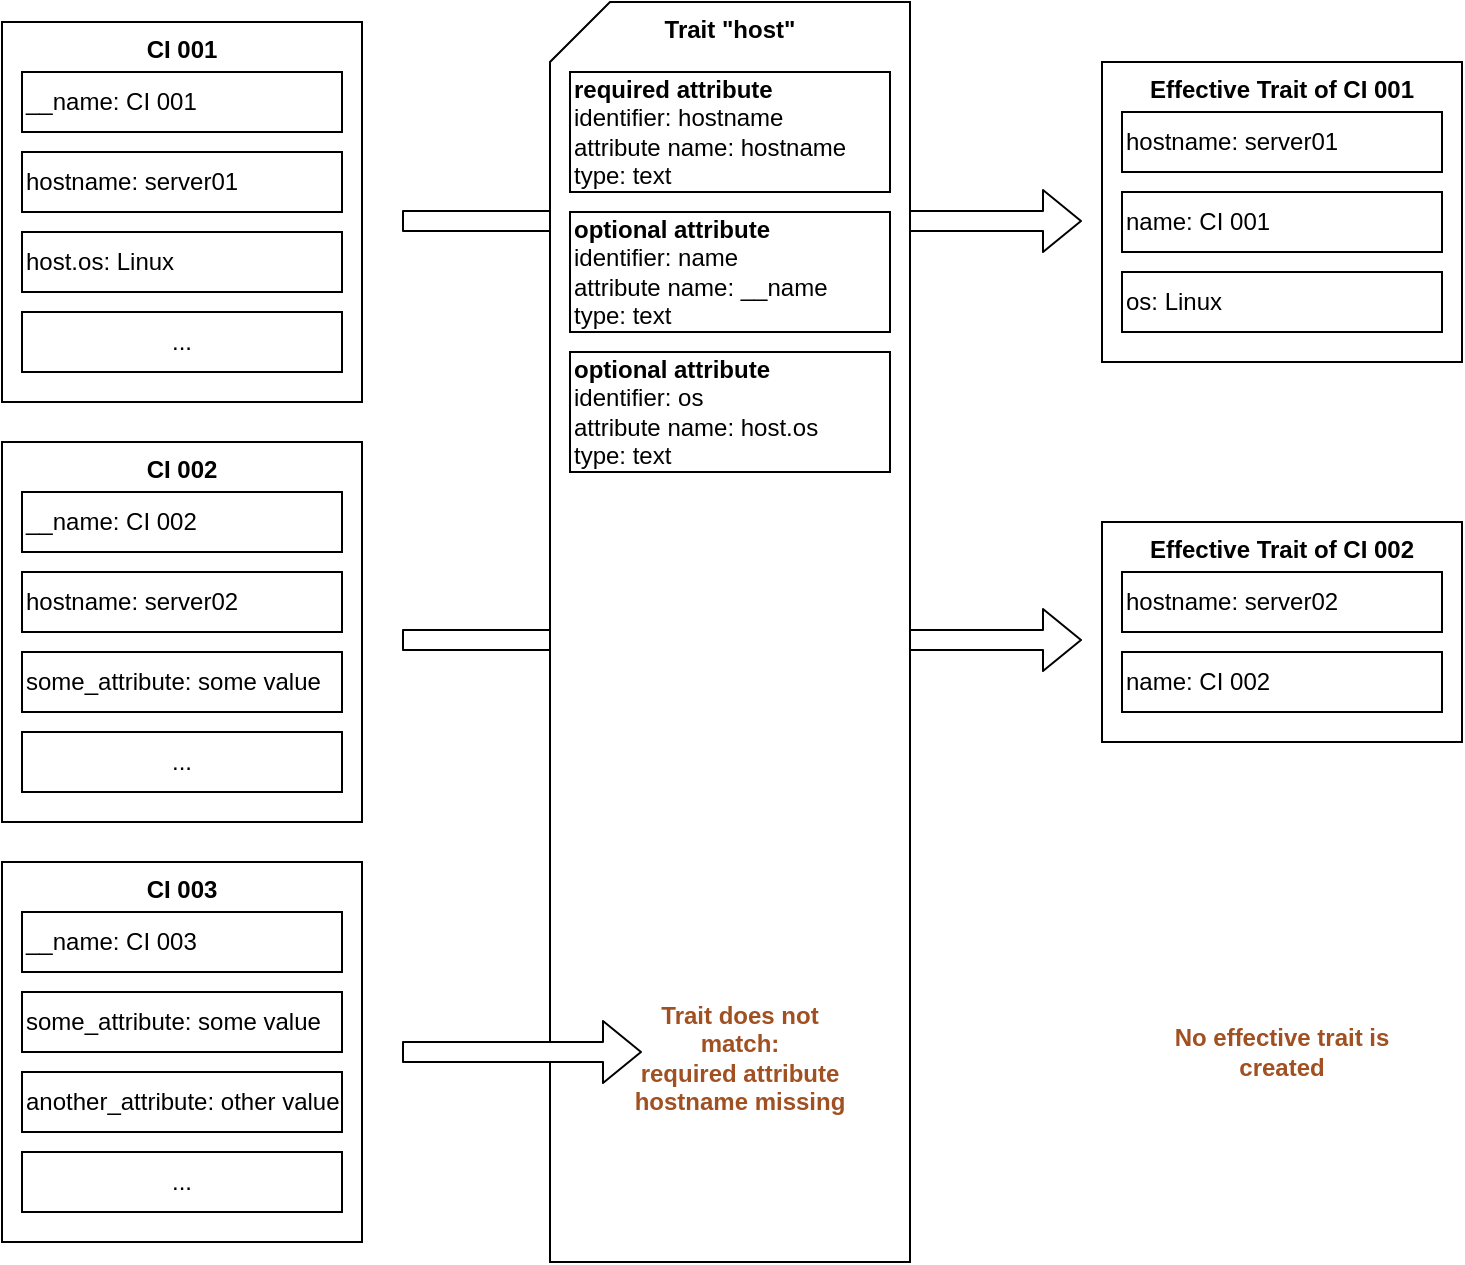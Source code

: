 <mxfile version="14.6.13" type="device"><diagram id="WE7nr96P2VB_gTAp4Af9" name="Seite-1"><mxGraphModel dx="1182" dy="784" grid="1" gridSize="10" guides="1" tooltips="1" connect="1" arrows="1" fold="1" page="1" pageScale="1" pageWidth="827" pageHeight="1169" math="0" shadow="0"><root><mxCell id="0"/><mxCell id="1" parent="0"/><mxCell id="3jk8GzVYjv_M3SppFLzJ-38" value="" style="shape=flexArrow;endArrow=classic;html=1;fillColor=#ffffff;" edge="1" parent="1"><mxGeometry width="50" height="50" relative="1" as="geometry"><mxPoint x="249" y="339" as="sourcePoint"/><mxPoint x="589" y="339" as="targetPoint"/></mxGeometry></mxCell><mxCell id="3jk8GzVYjv_M3SppFLzJ-37" value="" style="shape=flexArrow;endArrow=classic;html=1;fillColor=#ffffff;" edge="1" parent="1"><mxGeometry width="50" height="50" relative="1" as="geometry"><mxPoint x="249" y="129.5" as="sourcePoint"/><mxPoint x="589" y="129.5" as="targetPoint"/></mxGeometry></mxCell><mxCell id="3jk8GzVYjv_M3SppFLzJ-1" value="CI 001" style="rounded=0;whiteSpace=wrap;html=1;verticalAlign=top;fontStyle=1" vertex="1" parent="1"><mxGeometry x="49" y="30" width="180" height="190" as="geometry"/></mxCell><mxCell id="3jk8GzVYjv_M3SppFLzJ-2" value="hostname: server01" style="rounded=0;whiteSpace=wrap;html=1;align=left;" vertex="1" parent="1"><mxGeometry x="59" y="95" width="160" height="30" as="geometry"/></mxCell><mxCell id="3jk8GzVYjv_M3SppFLzJ-3" value="host.os: Linux" style="rounded=0;whiteSpace=wrap;html=1;align=left;" vertex="1" parent="1"><mxGeometry x="59" y="135" width="160" height="30" as="geometry"/></mxCell><mxCell id="3jk8GzVYjv_M3SppFLzJ-8" value="..." style="rounded=0;whiteSpace=wrap;html=1;align=center;" vertex="1" parent="1"><mxGeometry x="59" y="175" width="160" height="30" as="geometry"/></mxCell><mxCell id="3jk8GzVYjv_M3SppFLzJ-9" value="Trait &quot;host&quot;" style="shape=card;whiteSpace=wrap;html=1;align=center;verticalAlign=top;fontStyle=1" vertex="1" parent="1"><mxGeometry x="323" y="20" width="180" height="630" as="geometry"/></mxCell><mxCell id="3jk8GzVYjv_M3SppFLzJ-10" value="&lt;b&gt;required attribute&amp;nbsp;&lt;br&gt;&lt;/b&gt;identifier: hostname&lt;br&gt;attribute name: hostname&lt;br&gt;type: text" style="rounded=0;whiteSpace=wrap;html=1;align=left;" vertex="1" parent="1"><mxGeometry x="333" y="55" width="160" height="60" as="geometry"/></mxCell><mxCell id="3jk8GzVYjv_M3SppFLzJ-11" value="&lt;b&gt;optional attribute&lt;/b&gt;&lt;br&gt;identifier: name&amp;nbsp;&lt;br&gt;attribute name: __name&lt;br&gt;type: text" style="rounded=0;whiteSpace=wrap;html=1;align=left;" vertex="1" parent="1"><mxGeometry x="333" y="125" width="160" height="60" as="geometry"/></mxCell><mxCell id="3jk8GzVYjv_M3SppFLzJ-12" value="__name: CI 001" style="rounded=0;whiteSpace=wrap;html=1;align=left;" vertex="1" parent="1"><mxGeometry x="59" y="55" width="160" height="30" as="geometry"/></mxCell><mxCell id="3jk8GzVYjv_M3SppFLzJ-13" value="CI 002" style="rounded=0;whiteSpace=wrap;html=1;verticalAlign=top;fontStyle=1" vertex="1" parent="1"><mxGeometry x="49" y="240" width="180" height="190" as="geometry"/></mxCell><mxCell id="3jk8GzVYjv_M3SppFLzJ-14" value="hostname: server02" style="rounded=0;whiteSpace=wrap;html=1;align=left;" vertex="1" parent="1"><mxGeometry x="59" y="305" width="160" height="30" as="geometry"/></mxCell><mxCell id="3jk8GzVYjv_M3SppFLzJ-15" value="some_attribute: some value" style="rounded=0;whiteSpace=wrap;html=1;align=left;" vertex="1" parent="1"><mxGeometry x="59" y="345" width="160" height="30" as="geometry"/></mxCell><mxCell id="3jk8GzVYjv_M3SppFLzJ-16" value="..." style="rounded=0;whiteSpace=wrap;html=1;align=center;" vertex="1" parent="1"><mxGeometry x="59" y="385" width="160" height="30" as="geometry"/></mxCell><mxCell id="3jk8GzVYjv_M3SppFLzJ-17" value="__name: CI 002" style="rounded=0;whiteSpace=wrap;html=1;align=left;" vertex="1" parent="1"><mxGeometry x="59" y="265" width="160" height="30" as="geometry"/></mxCell><mxCell id="3jk8GzVYjv_M3SppFLzJ-18" value="&lt;b&gt;optional attribute&lt;/b&gt;&lt;br&gt;identifier: os&lt;br&gt;attribute name: host.os&lt;br&gt;type: text" style="rounded=0;whiteSpace=wrap;html=1;align=left;" vertex="1" parent="1"><mxGeometry x="333" y="195" width="160" height="60" as="geometry"/></mxCell><mxCell id="3jk8GzVYjv_M3SppFLzJ-19" value="CI 003" style="rounded=0;whiteSpace=wrap;html=1;verticalAlign=top;fontStyle=1" vertex="1" parent="1"><mxGeometry x="49" y="450" width="180" height="190" as="geometry"/></mxCell><mxCell id="3jk8GzVYjv_M3SppFLzJ-20" value="some_attribute: some value" style="rounded=0;whiteSpace=wrap;html=1;align=left;" vertex="1" parent="1"><mxGeometry x="59" y="515" width="160" height="30" as="geometry"/></mxCell><mxCell id="3jk8GzVYjv_M3SppFLzJ-22" value="..." style="rounded=0;whiteSpace=wrap;html=1;align=center;" vertex="1" parent="1"><mxGeometry x="59" y="595" width="160" height="30" as="geometry"/></mxCell><mxCell id="3jk8GzVYjv_M3SppFLzJ-23" value="__name: CI 003" style="rounded=0;whiteSpace=wrap;html=1;align=left;" vertex="1" parent="1"><mxGeometry x="59" y="475" width="160" height="30" as="geometry"/></mxCell><mxCell id="3jk8GzVYjv_M3SppFLzJ-24" value="another_attribute: other value" style="rounded=0;whiteSpace=wrap;html=1;align=left;" vertex="1" parent="1"><mxGeometry x="59" y="555" width="160" height="30" as="geometry"/></mxCell><mxCell id="3jk8GzVYjv_M3SppFLzJ-25" value="Effective Trait of CI 001" style="rounded=0;whiteSpace=wrap;html=1;verticalAlign=top;fontStyle=1" vertex="1" parent="1"><mxGeometry x="599" y="50" width="180" height="150" as="geometry"/></mxCell><mxCell id="3jk8GzVYjv_M3SppFLzJ-26" value="name: CI 001" style="rounded=0;whiteSpace=wrap;html=1;align=left;" vertex="1" parent="1"><mxGeometry x="609" y="115" width="160" height="30" as="geometry"/></mxCell><mxCell id="3jk8GzVYjv_M3SppFLzJ-27" value="os: Linux" style="rounded=0;whiteSpace=wrap;html=1;align=left;" vertex="1" parent="1"><mxGeometry x="609" y="155" width="160" height="30" as="geometry"/></mxCell><mxCell id="3jk8GzVYjv_M3SppFLzJ-29" value="&lt;span&gt;hostname: server01&lt;/span&gt;" style="rounded=0;whiteSpace=wrap;html=1;align=left;" vertex="1" parent="1"><mxGeometry x="609" y="75" width="160" height="30" as="geometry"/></mxCell><mxCell id="3jk8GzVYjv_M3SppFLzJ-30" value="Effective Trait of CI 002" style="rounded=0;whiteSpace=wrap;html=1;verticalAlign=top;fontStyle=1" vertex="1" parent="1"><mxGeometry x="599" y="280" width="180" height="110" as="geometry"/></mxCell><mxCell id="3jk8GzVYjv_M3SppFLzJ-31" value="name: CI 002" style="rounded=0;whiteSpace=wrap;html=1;align=left;" vertex="1" parent="1"><mxGeometry x="609" y="345" width="160" height="30" as="geometry"/></mxCell><mxCell id="3jk8GzVYjv_M3SppFLzJ-33" value="&lt;span&gt;hostname: server02&lt;/span&gt;" style="rounded=0;whiteSpace=wrap;html=1;align=left;" vertex="1" parent="1"><mxGeometry x="609" y="305" width="160" height="30" as="geometry"/></mxCell><mxCell id="3jk8GzVYjv_M3SppFLzJ-40" value="" style="shape=flexArrow;endArrow=classic;html=1;fillColor=#ffffff;" edge="1" parent="1"><mxGeometry width="50" height="50" relative="1" as="geometry"><mxPoint x="249" y="545" as="sourcePoint"/><mxPoint x="369" y="545" as="targetPoint"/></mxGeometry></mxCell><mxCell id="3jk8GzVYjv_M3SppFLzJ-41" value="Trait does not match:&lt;br&gt;required attribute hostname missing" style="text;html=1;strokeColor=none;fillColor=none;align=center;verticalAlign=middle;whiteSpace=wrap;rounded=0;fontStyle=1;fontColor=#A15022;" vertex="1" parent="1"><mxGeometry x="363" y="500" width="110" height="95" as="geometry"/></mxCell><mxCell id="3jk8GzVYjv_M3SppFLzJ-42" value="No effective trait is created" style="text;html=1;strokeColor=none;fillColor=none;align=center;verticalAlign=middle;whiteSpace=wrap;rounded=0;fontStyle=1;fontColor=#A15022;" vertex="1" parent="1"><mxGeometry x="634" y="497.5" width="110" height="95" as="geometry"/></mxCell></root></mxGraphModel></diagram></mxfile>
